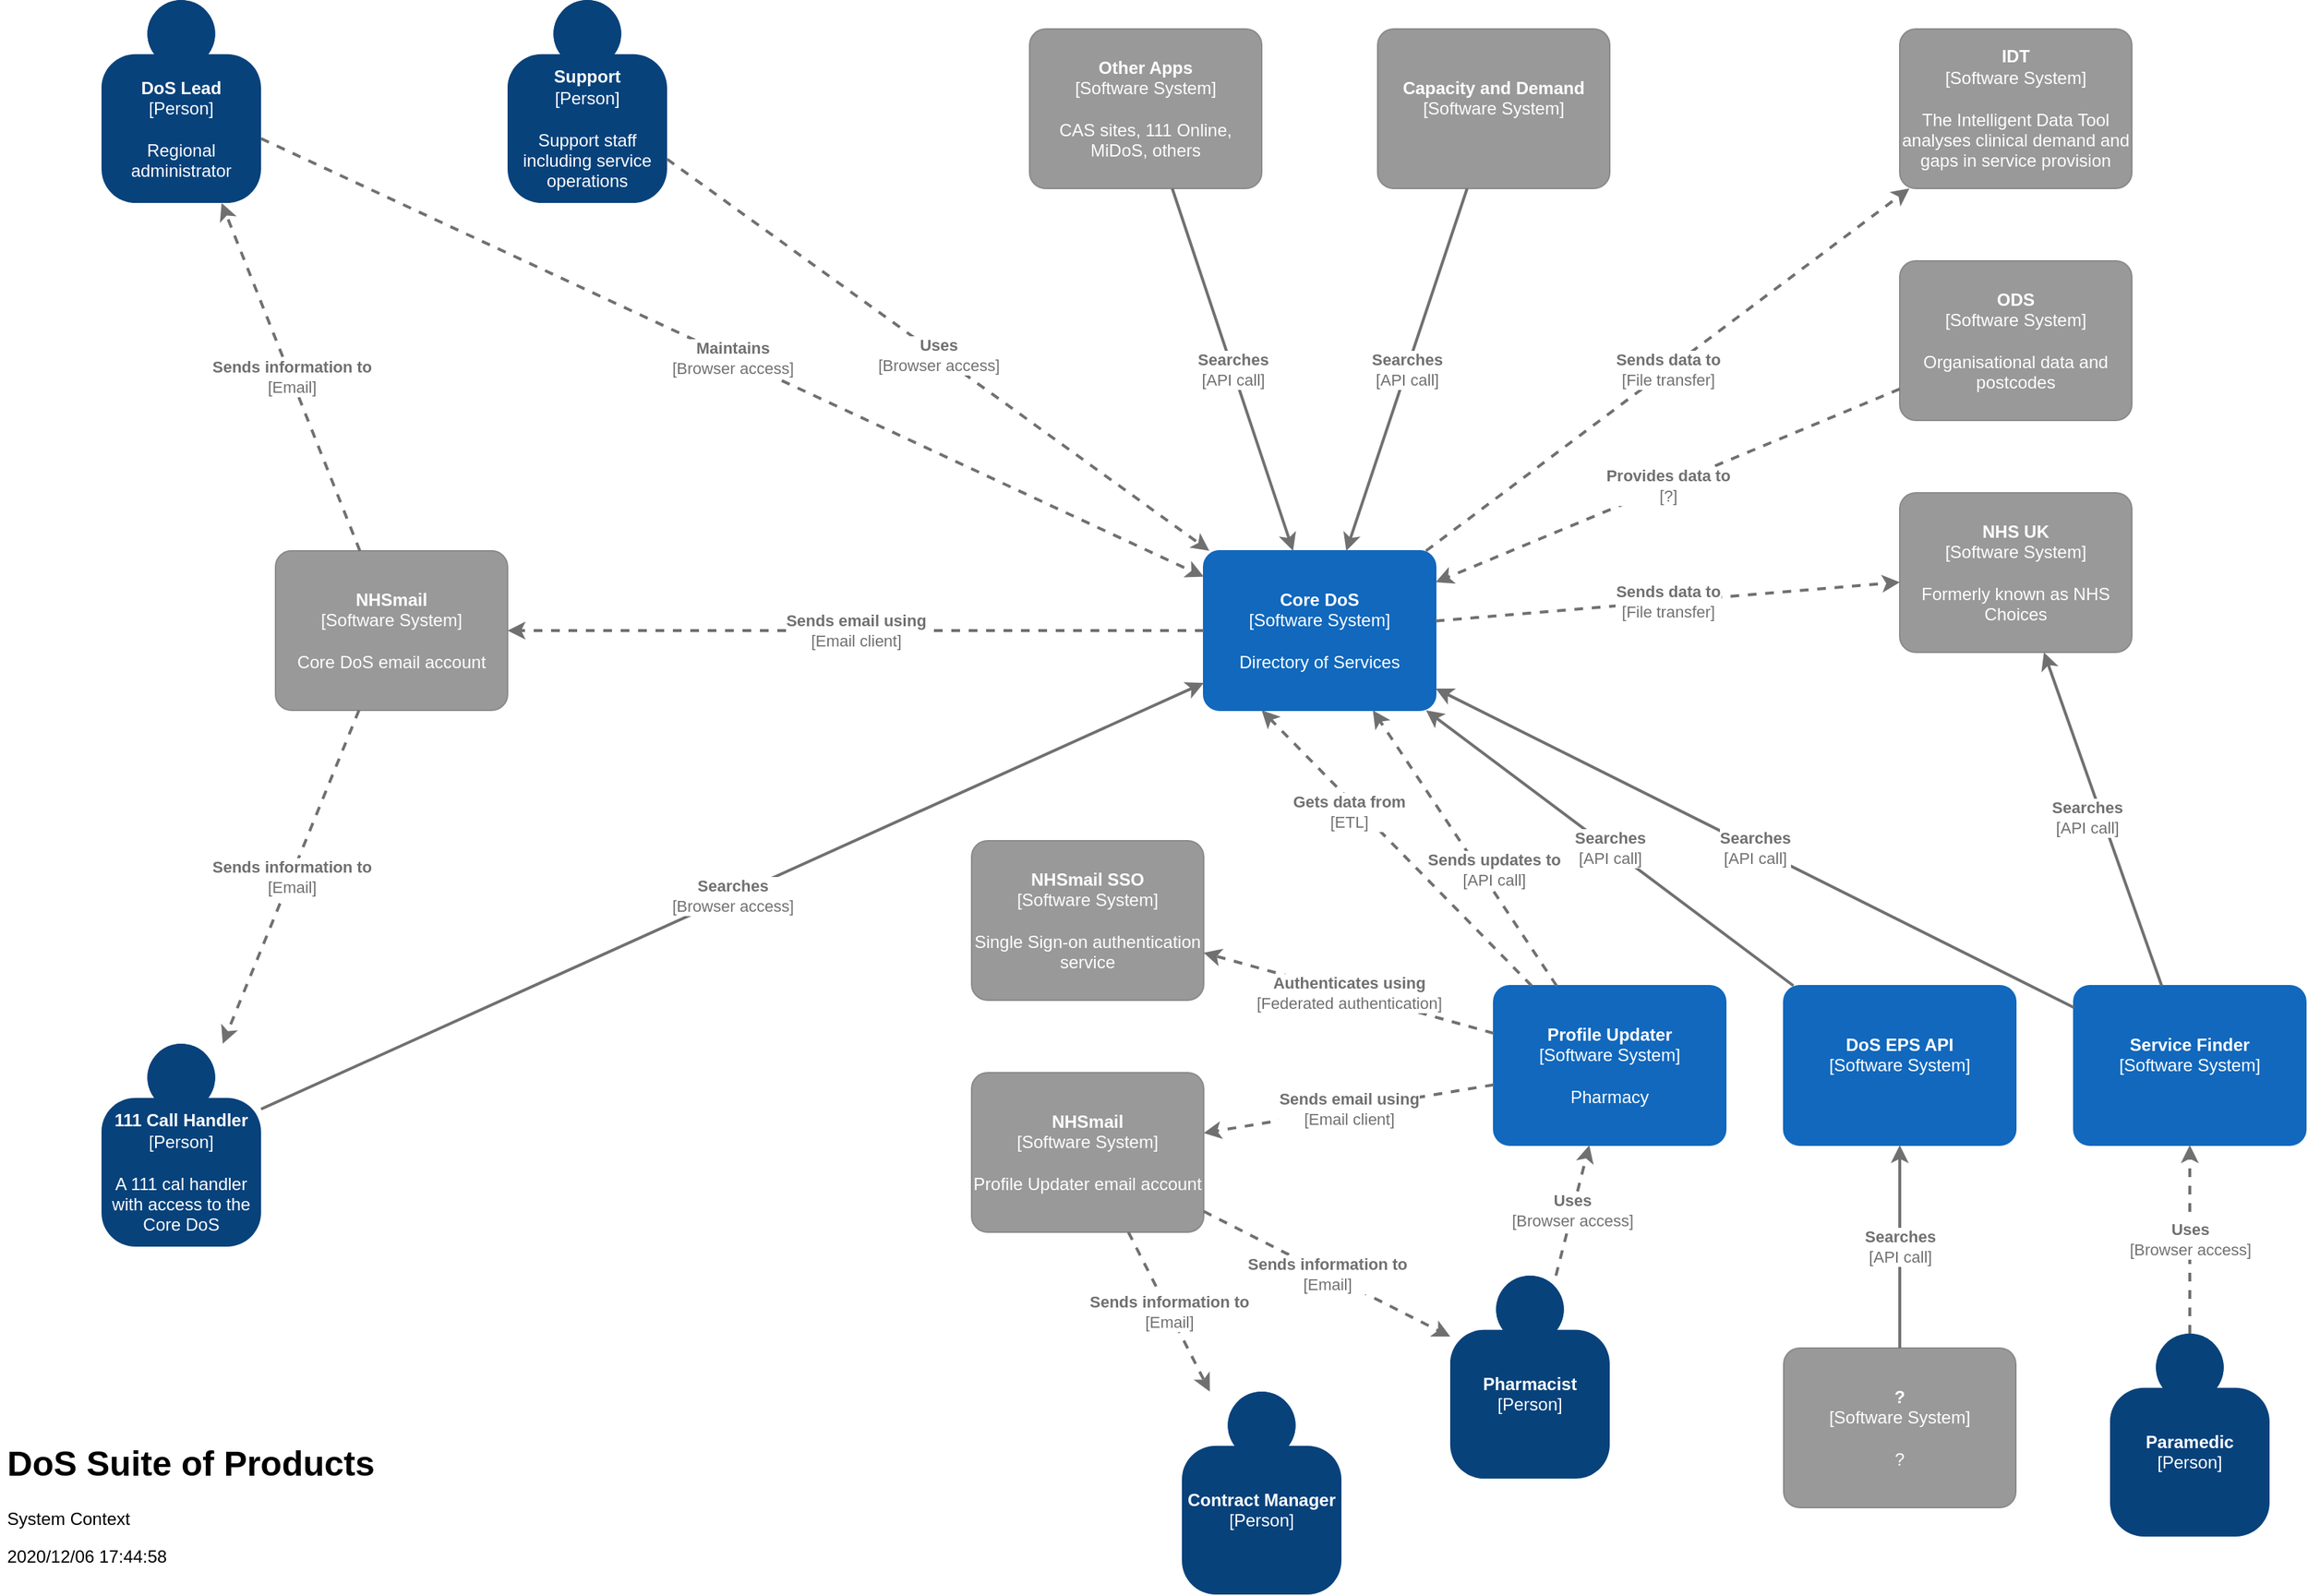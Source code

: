 <mxfile version="13.9.9" type="device"><diagram id="lfVkXZYOkRlcwXpr1eMT" name="DoS Suite of Products"><mxGraphModel dx="2052" dy="1206" grid="1" gridSize="10" guides="1" tooltips="1" connect="1" arrows="1" fold="1" page="1" pageScale="1" pageWidth="1654" pageHeight="1169" math="0" shadow="0"><root><mxCell id="0"/><mxCell id="1" parent="0"/><object placeholders="1" c4Name="Core DoS" c4Type="Software System" c4Description="Directory of Services" label="&lt;b&gt;%c4Name%&lt;/b&gt;&lt;div&gt;[%c4Type%]&lt;/div&gt;&lt;br&gt;&lt;div&gt;%c4Description%&lt;/div&gt;" id="ANZfSiQe8C--38hvsAAJ-1"><mxCell style="rounded=1;whiteSpace=wrap;html=1;labelBackgroundColor=none;fillColor=#1168BD;fontColor=#ffffff;align=center;arcSize=10;strokeColor=#1168BD;metaEdit=1;metaData={&quot;c4Type&quot;:{&quot;editable&quot;:false}};points=[[0.25,0,0],[0.5,0,0],[0.75,0,0],[1,0.25,0],[1,0.5,0],[1,0.75,0],[0.75,1,0],[0.5,1,0],[0.25,1,0],[0,0.75,0],[0,0.5,0],[0,0.25,0]];" vertex="1" parent="1"><mxGeometry x="840" y="440" width="160" height="110.0" as="geometry"/></mxCell></object><mxCell id="ANZfSiQe8C--38hvsAAJ-2" value="&lt;h1&gt;DoS Suite of Products&lt;br&gt;&lt;/h1&gt;&lt;p&gt;System Context&lt;/p&gt;&lt;p&gt;2020/12/06 17:44:58&lt;br&gt;&lt;/p&gt;" style="text;html=1;strokeColor=none;fillColor=none;spacing=5;spacingTop=-20;whiteSpace=wrap;overflow=hidden;rounded=0;fontColor=#000000;align=left;" vertex="1" parent="1"><mxGeometry x="10" y="1050" width="470" height="110" as="geometry"/></mxCell><object placeholders="1" c4Name="Service Finder" c4Type="Software System" c4Description="" label="&lt;b&gt;%c4Name%&lt;/b&gt;&lt;div&gt;[%c4Type%]&lt;/div&gt;&lt;br&gt;&lt;div&gt;%c4Description%&lt;/div&gt;" id="ANZfSiQe8C--38hvsAAJ-3"><mxCell style="rounded=1;whiteSpace=wrap;html=1;labelBackgroundColor=none;fillColor=#1168BD;fontColor=#ffffff;align=center;arcSize=10;strokeColor=#1168BD;metaEdit=1;metaData={&quot;c4Type&quot;:{&quot;editable&quot;:false}};points=[[0.25,0,0],[0.5,0,0],[0.75,0,0],[1,0.25,0],[1,0.5,0],[1,0.75,0],[0.75,1,0],[0.5,1,0],[0.25,1,0],[0,0.75,0],[0,0.5,0],[0,0.25,0]];" vertex="1" parent="1"><mxGeometry x="1440" y="740" width="160" height="110.0" as="geometry"/></mxCell></object><object placeholders="1" c4Name="Profile Updater" c4Type="Software System" c4Description="Pharmacy" label="&lt;b&gt;%c4Name%&lt;/b&gt;&lt;div&gt;[%c4Type%]&lt;/div&gt;&lt;br&gt;&lt;div&gt;%c4Description%&lt;/div&gt;" id="ANZfSiQe8C--38hvsAAJ-4"><mxCell style="rounded=1;whiteSpace=wrap;html=1;labelBackgroundColor=none;fillColor=#1168BD;fontColor=#ffffff;align=center;arcSize=10;strokeColor=#1168BD;metaEdit=1;metaData={&quot;c4Type&quot;:{&quot;editable&quot;:false}};points=[[0.25,0,0],[0.5,0,0],[0.75,0,0],[1,0.25,0],[1,0.5,0],[1,0.75,0],[0.75,1,0],[0.5,1,0],[0.25,1,0],[0,0.75,0],[0,0.5,0],[0,0.25,0]];" vertex="1" parent="1"><mxGeometry x="1040" y="740" width="160" height="110.0" as="geometry"/></mxCell></object><object placeholders="1" c4Name="DoS EPS API" c4Type="Software System" c4Description="" label="&lt;b&gt;%c4Name%&lt;/b&gt;&lt;div&gt;[%c4Type%]&lt;/div&gt;&lt;br&gt;&lt;div&gt;%c4Description%&lt;/div&gt;" id="ANZfSiQe8C--38hvsAAJ-5"><mxCell style="rounded=1;whiteSpace=wrap;html=1;labelBackgroundColor=none;fillColor=#1168BD;fontColor=#ffffff;align=center;arcSize=10;strokeColor=#1168BD;metaEdit=1;metaData={&quot;c4Type&quot;:{&quot;editable&quot;:false}};points=[[0.25,0,0],[0.5,0,0],[0.75,0,0],[1,0.25,0],[1,0.5,0],[1,0.75,0],[0.75,1,0],[0.5,1,0],[0.25,1,0],[0,0.75,0],[0,0.5,0],[0,0.25,0]];" vertex="1" parent="1"><mxGeometry x="1240" y="740" width="160" height="110.0" as="geometry"/></mxCell></object><object placeholders="1" c4Name="ODS" c4Type="Software System" c4Description="Organisational data and postcodes" label="&lt;b&gt;%c4Name%&lt;/b&gt;&lt;div&gt;[%c4Type%]&lt;/div&gt;&lt;br&gt;&lt;div&gt;%c4Description%&lt;/div&gt;" id="ANZfSiQe8C--38hvsAAJ-6"><mxCell style="rounded=1;whiteSpace=wrap;html=1;labelBackgroundColor=none;fillColor=#999999;fontColor=#ffffff;align=center;arcSize=10;strokeColor=#8A8A8A;metaEdit=1;metaData={&quot;c4Type&quot;:{&quot;editable&quot;:false}};points=[[0.25,0,0],[0.5,0,0],[0.75,0,0],[1,0.25,0],[1,0.5,0],[1,0.75,0],[0.75,1,0],[0.5,1,0],[0.25,1,0],[0,0.75,0],[0,0.5,0],[0,0.25,0]];" vertex="1" parent="1"><mxGeometry x="1320" y="240" width="160" height="110.0" as="geometry"/></mxCell></object><object placeholders="1" c4Name="NHS UK" c4Type="Software System" c4Description="Formerly known as NHS Choices" label="&lt;b&gt;%c4Name%&lt;/b&gt;&lt;div&gt;[%c4Type%]&lt;/div&gt;&lt;br&gt;&lt;div&gt;%c4Description%&lt;/div&gt;" id="ANZfSiQe8C--38hvsAAJ-7"><mxCell style="rounded=1;whiteSpace=wrap;html=1;labelBackgroundColor=none;fillColor=#999999;fontColor=#ffffff;align=center;arcSize=10;strokeColor=#8A8A8A;metaEdit=1;metaData={&quot;c4Type&quot;:{&quot;editable&quot;:false}};points=[[0.25,0,0],[0.5,0,0],[0.75,0,0],[1,0.25,0],[1,0.5,0],[1,0.75,0],[0.75,1,0],[0.5,1,0],[0.25,1,0],[0,0.75,0],[0,0.5,0],[0,0.25,0]];" vertex="1" parent="1"><mxGeometry x="1320" y="400" width="160" height="110.0" as="geometry"/></mxCell></object><object placeholders="1" c4Name="IDT" c4Type="Software System" c4Description="The Intelligent Data Tool analyses clinical demand and gaps in service provision" label="&lt;b&gt;%c4Name%&lt;/b&gt;&lt;div&gt;[%c4Type%]&lt;/div&gt;&lt;br&gt;&lt;div&gt;%c4Description%&lt;/div&gt;" id="ANZfSiQe8C--38hvsAAJ-8"><mxCell style="rounded=1;whiteSpace=wrap;html=1;labelBackgroundColor=none;fillColor=#999999;fontColor=#ffffff;align=center;arcSize=10;strokeColor=#8A8A8A;metaEdit=1;metaData={&quot;c4Type&quot;:{&quot;editable&quot;:false}};points=[[0.25,0,0],[0.5,0,0],[0.75,0,0],[1,0.25,0],[1,0.5,0],[1,0.75,0],[0.75,1,0],[0.5,1,0],[0.25,1,0],[0,0.75,0],[0,0.5,0],[0,0.25,0]];" vertex="1" parent="1"><mxGeometry x="1320" y="80" width="160" height="110.0" as="geometry"/></mxCell></object><object placeholders="1" c4Name="Capacity and Demand" c4Type="Software System" c4Description="" label="&lt;b&gt;%c4Name%&lt;/b&gt;&lt;div&gt;[%c4Type%]&lt;/div&gt;&lt;br&gt;&lt;div&gt;%c4Description%&lt;/div&gt;" id="ANZfSiQe8C--38hvsAAJ-9"><mxCell style="rounded=1;whiteSpace=wrap;html=1;labelBackgroundColor=none;fillColor=#999999;fontColor=#ffffff;align=center;arcSize=10;strokeColor=#8A8A8A;metaEdit=1;metaData={&quot;c4Type&quot;:{&quot;editable&quot;:false}};points=[[0.25,0,0],[0.5,0,0],[0.75,0,0],[1,0.25,0],[1,0.5,0],[1,0.75,0],[0.75,1,0],[0.5,1,0],[0.25,1,0],[0,0.75,0],[0,0.5,0],[0,0.25,0]];" vertex="1" parent="1"><mxGeometry x="960" y="80" width="160" height="110.0" as="geometry"/></mxCell></object><object placeholders="1" c4Name="Other Apps" c4Type="Software System" c4Description="CAS sites, 111 Online, MiDoS, others" label="&lt;b&gt;%c4Name%&lt;/b&gt;&lt;div&gt;[%c4Type%]&lt;/div&gt;&lt;br&gt;&lt;div&gt;%c4Description%&lt;/div&gt;" id="ANZfSiQe8C--38hvsAAJ-10"><mxCell style="rounded=1;whiteSpace=wrap;html=1;labelBackgroundColor=none;fillColor=#999999;fontColor=#ffffff;align=center;arcSize=10;strokeColor=#8A8A8A;metaEdit=1;metaData={&quot;c4Type&quot;:{&quot;editable&quot;:false}};points=[[0.25,0,0],[0.5,0,0],[0.75,0,0],[1,0.25,0],[1,0.5,0],[1,0.75,0],[0.75,1,0],[0.5,1,0],[0.25,1,0],[0,0.75,0],[0,0.5,0],[0,0.25,0]];" vertex="1" parent="1"><mxGeometry x="720" y="80" width="160" height="110.0" as="geometry"/></mxCell></object><object placeholders="1" c4Name="NHSmail" c4Type="Software System" c4Description="Core DoS email account" label="&lt;b&gt;%c4Name%&lt;/b&gt;&lt;div&gt;[%c4Type%]&lt;/div&gt;&lt;br&gt;&lt;div&gt;%c4Description%&lt;/div&gt;" id="ANZfSiQe8C--38hvsAAJ-11"><mxCell style="rounded=1;whiteSpace=wrap;html=1;labelBackgroundColor=none;fillColor=#999999;fontColor=#ffffff;align=center;arcSize=10;strokeColor=#8A8A8A;metaEdit=1;metaData={&quot;c4Type&quot;:{&quot;editable&quot;:false}};points=[[0.25,0,0],[0.5,0,0],[0.75,0,0],[1,0.25,0],[1,0.5,0],[1,0.75,0],[0.75,1,0],[0.5,1,0],[0.25,1,0],[0,0.75,0],[0,0.5,0],[0,0.25,0]];" vertex="1" parent="1"><mxGeometry x="200" y="440" width="160" height="110.0" as="geometry"/></mxCell></object><object placeholders="1" c4Name="DoS Lead" c4Type="Person" c4Description="Regional administrator" label="&lt;b&gt;%c4Name%&lt;/b&gt;&lt;div&gt;[%c4Type%]&lt;/div&gt;&lt;br&gt;&lt;div&gt;%c4Description%&lt;/div&gt;" id="ANZfSiQe8C--38hvsAAJ-12"><mxCell style="html=1;dashed=0;whitespace=wrap;fillColor=#08427b;strokeColor=none;fontColor=#ffffff;shape=mxgraph.c4.person;align=center;metaEdit=1;points=[[0.5,0,0],[1,0.5,0],[1,0.75,0],[0.75,1,0],[0.5,1,0],[0.25,1,0],[0,0.75,0],[0,0.5,0]];metaData={&quot;c4Type&quot;:{&quot;editable&quot;:false}};whiteSpace=wrap;" vertex="1" parent="1"><mxGeometry x="80" y="60" width="110.0" height="140" as="geometry"/></mxCell></object><object placeholders="1" c4Name="Support" c4Type="Person" c4Description="Support staff including service operations" label="&lt;b&gt;%c4Name%&lt;/b&gt;&lt;div&gt;[%c4Type%]&lt;/div&gt;&lt;br&gt;&lt;div&gt;%c4Description%&lt;/div&gt;" id="ANZfSiQe8C--38hvsAAJ-13"><mxCell style="html=1;dashed=0;whitespace=wrap;fillColor=#08427b;strokeColor=none;fontColor=#ffffff;shape=mxgraph.c4.person;align=center;metaEdit=1;points=[[0.5,0,0],[1,0.5,0],[1,0.75,0],[0.75,1,0],[0.5,1,0],[0.25,1,0],[0,0.75,0],[0,0.5,0]];metaData={&quot;c4Type&quot;:{&quot;editable&quot;:false}};whiteSpace=wrap;" vertex="1" parent="1"><mxGeometry x="360" y="60" width="110.0" height="140" as="geometry"/></mxCell></object><object placeholders="1" c4Name="111 Call Handler" c4Type="Person" c4Description="A 111 cal handler with access to the Core DoS" label="&lt;b&gt;%c4Name%&lt;/b&gt;&lt;div&gt;[%c4Type%]&lt;/div&gt;&lt;br&gt;&lt;div&gt;%c4Description%&lt;/div&gt;" id="ANZfSiQe8C--38hvsAAJ-14"><mxCell style="html=1;dashed=0;whitespace=wrap;fillColor=#08427b;strokeColor=none;fontColor=#ffffff;shape=mxgraph.c4.person;align=center;metaEdit=1;points=[[0.5,0,0],[1,0.5,0],[1,0.75,0],[0.75,1,0],[0.5,1,0],[0.25,1,0],[0,0.75,0],[0,0.5,0]];metaData={&quot;c4Type&quot;:{&quot;editable&quot;:false}};whiteSpace=wrap;" vertex="1" parent="1"><mxGeometry x="80" y="780" width="110.0" height="140" as="geometry"/></mxCell></object><object placeholders="1" c4Type="Relationship" c4Technology="Browser access" c4Description="Maintains" label="&lt;div style=&quot;text-align: left&quot;&gt;&lt;div style=&quot;text-align: center&quot;&gt;&lt;b&gt;%c4Description%&lt;/b&gt;&lt;/div&gt;&lt;div style=&quot;text-align: center&quot;&gt;[%c4Technology%]&lt;/div&gt;&lt;/div&gt;" id="ANZfSiQe8C--38hvsAAJ-16"><mxCell style="edgeStyle=none;rounded=0;html=1;jettySize=auto;orthogonalLoop=1;strokeColor=#707070;strokeWidth=2;fontColor=#707070;jumpStyle=none;dashed=1;metaEdit=1;metaData={&quot;c4Type&quot;:{&quot;editable&quot;:false}};" edge="1" parent="1" source="ANZfSiQe8C--38hvsAAJ-12" target="ANZfSiQe8C--38hvsAAJ-1"><mxGeometry width="160" relative="1" as="geometry"><mxPoint x="840" y="600" as="sourcePoint"/><mxPoint x="1000" y="600" as="targetPoint"/></mxGeometry></mxCell></object><object placeholders="1" c4Type="Relationship" c4Technology="Browser access" c4Description="Uses" label="&lt;div style=&quot;text-align: left&quot;&gt;&lt;div style=&quot;text-align: center&quot;&gt;&lt;b&gt;%c4Description%&lt;/b&gt;&lt;/div&gt;&lt;div style=&quot;text-align: center&quot;&gt;[%c4Technology%]&lt;/div&gt;&lt;/div&gt;" id="ANZfSiQe8C--38hvsAAJ-17"><mxCell style="edgeStyle=none;rounded=0;html=1;jettySize=auto;orthogonalLoop=1;strokeColor=#707070;strokeWidth=2;fontColor=#707070;jumpStyle=none;dashed=1;metaEdit=1;metaData={&quot;c4Type&quot;:{&quot;editable&quot;:false}};" edge="1" parent="1" source="ANZfSiQe8C--38hvsAAJ-13" target="ANZfSiQe8C--38hvsAAJ-1"><mxGeometry width="160" relative="1" as="geometry"><mxPoint x="410" y="295.934" as="sourcePoint"/><mxPoint x="837" y="497.278" as="targetPoint"/></mxGeometry></mxCell></object><object placeholders="1" c4Type="Relationship" c4Technology="Browser access" c4Description="Searches" label="&lt;div style=&quot;text-align: left&quot;&gt;&lt;div style=&quot;text-align: center&quot;&gt;&lt;b&gt;%c4Description%&lt;/b&gt;&lt;/div&gt;&lt;div style=&quot;text-align: center&quot;&gt;[%c4Technology%]&lt;/div&gt;&lt;/div&gt;" id="ANZfSiQe8C--38hvsAAJ-18"><mxCell style="edgeStyle=none;rounded=0;html=1;jettySize=auto;orthogonalLoop=1;strokeColor=#707070;strokeWidth=2;fontColor=#707070;jumpStyle=none;metaEdit=1;metaData={&quot;c4Type&quot;:{&quot;editable&quot;:false}};" edge="1" parent="1" source="ANZfSiQe8C--38hvsAAJ-14" target="ANZfSiQe8C--38hvsAAJ-1"><mxGeometry width="160" relative="1" as="geometry"><mxPoint x="410" y="295.934" as="sourcePoint"/><mxPoint x="837" y="497.278" as="targetPoint"/></mxGeometry></mxCell></object><object placeholders="1" c4Type="Relationship" c4Technology="Email" c4Description="Sends information to" label="&lt;div style=&quot;text-align: left&quot;&gt;&lt;div style=&quot;text-align: center&quot;&gt;&lt;b&gt;%c4Description%&lt;/b&gt;&lt;/div&gt;&lt;div style=&quot;text-align: center&quot;&gt;[%c4Technology%]&lt;/div&gt;&lt;/div&gt;" id="ANZfSiQe8C--38hvsAAJ-19"><mxCell style="edgeStyle=none;rounded=0;html=1;jettySize=auto;orthogonalLoop=1;strokeColor=#707070;strokeWidth=2;fontColor=#707070;jumpStyle=none;dashed=1;metaEdit=1;metaData={&quot;c4Type&quot;:{&quot;editable&quot;:false}};" edge="1" parent="1" source="ANZfSiQe8C--38hvsAAJ-11" target="ANZfSiQe8C--38hvsAAJ-14"><mxGeometry width="160" relative="1" as="geometry"><mxPoint x="190" y="428.088" as="sourcePoint"/><mxPoint x="837" y="523.235" as="targetPoint"/></mxGeometry></mxCell></object><object placeholders="1" c4Type="Relationship" c4Technology="Email" c4Description="Sends information to" label="&lt;div style=&quot;text-align: left&quot;&gt;&lt;div style=&quot;text-align: center&quot;&gt;&lt;b&gt;%c4Description%&lt;/b&gt;&lt;/div&gt;&lt;div style=&quot;text-align: center&quot;&gt;[%c4Technology%]&lt;/div&gt;&lt;/div&gt;" id="ANZfSiQe8C--38hvsAAJ-20"><mxCell style="edgeStyle=none;rounded=0;html=1;jettySize=auto;orthogonalLoop=1;strokeColor=#707070;strokeWidth=2;fontColor=#707070;jumpStyle=none;dashed=1;metaEdit=1;metaData={&quot;c4Type&quot;:{&quot;editable&quot;:false}};" edge="1" parent="1" source="ANZfSiQe8C--38hvsAAJ-11" target="ANZfSiQe8C--38hvsAAJ-12"><mxGeometry width="160" relative="1" as="geometry"><mxPoint x="270.714" y="610" as="sourcePoint"/><mxPoint x="185" y="490" as="targetPoint"/></mxGeometry></mxCell></object><object placeholders="1" c4Type="Relationship" c4Technology="API call" c4Description="Searches" label="&lt;div style=&quot;text-align: left&quot;&gt;&lt;div style=&quot;text-align: center&quot;&gt;&lt;b&gt;%c4Description%&lt;/b&gt;&lt;/div&gt;&lt;div style=&quot;text-align: center&quot;&gt;[%c4Technology%]&lt;/div&gt;&lt;/div&gt;" id="ANZfSiQe8C--38hvsAAJ-21"><mxCell style="edgeStyle=none;rounded=0;html=1;jettySize=auto;orthogonalLoop=1;strokeColor=#707070;strokeWidth=2;fontColor=#707070;jumpStyle=none;metaEdit=1;metaData={&quot;c4Type&quot;:{&quot;editable&quot;:false}};" edge="1" parent="1" source="ANZfSiQe8C--38hvsAAJ-5" target="ANZfSiQe8C--38hvsAAJ-1"><mxGeometry width="160" relative="1" as="geometry"><mxPoint x="840" y="600" as="sourcePoint"/><mxPoint x="1000" y="600" as="targetPoint"/></mxGeometry></mxCell></object><object placeholders="1" c4Type="Relationship" c4Technology="API call" c4Description="Searches" label="&lt;div style=&quot;text-align: left&quot;&gt;&lt;div style=&quot;text-align: center&quot;&gt;&lt;b&gt;%c4Description%&lt;/b&gt;&lt;/div&gt;&lt;div style=&quot;text-align: center&quot;&gt;[%c4Technology%]&lt;/div&gt;&lt;/div&gt;" id="ANZfSiQe8C--38hvsAAJ-22"><mxCell style="edgeStyle=none;rounded=0;html=1;jettySize=auto;orthogonalLoop=1;strokeColor=#707070;strokeWidth=2;fontColor=#707070;jumpStyle=none;metaEdit=1;metaData={&quot;c4Type&quot;:{&quot;editable&quot;:false}};" edge="1" parent="1" source="ANZfSiQe8C--38hvsAAJ-3" target="ANZfSiQe8C--38hvsAAJ-1"><mxGeometry width="160" relative="1" as="geometry"><mxPoint x="739.961" y="860" as="sourcePoint"/><mxPoint x="887.039" y="590" as="targetPoint"/></mxGeometry></mxCell></object><object placeholders="1" c4Type="Relationship" c4Technology="API call" c4Description="Sends updates to" label="&lt;div style=&quot;text-align: left&quot;&gt;&lt;div style=&quot;text-align: center&quot;&gt;&lt;b&gt;%c4Description%&lt;/b&gt;&lt;/div&gt;&lt;div style=&quot;text-align: center&quot;&gt;[%c4Technology%]&lt;/div&gt;&lt;/div&gt;" id="ANZfSiQe8C--38hvsAAJ-23"><mxCell style="edgeStyle=none;rounded=0;html=1;jettySize=auto;orthogonalLoop=1;strokeColor=#707070;strokeWidth=2;fontColor=#707070;jumpStyle=none;metaEdit=1;metaData={&quot;c4Type&quot;:{&quot;editable&quot;:false}};dashed=1;" edge="1" parent="1" source="ANZfSiQe8C--38hvsAAJ-4" target="ANZfSiQe8C--38hvsAAJ-1"><mxGeometry x="-0.206" y="-8" width="160" relative="1" as="geometry"><mxPoint x="945.224" y="860" as="sourcePoint"/><mxPoint x="921.776" y="590" as="targetPoint"/><mxPoint as="offset"/></mxGeometry></mxCell></object><object placeholders="1" c4Type="Relationship" c4Technology="File transfer" c4Description="Sends data to" label="&lt;div style=&quot;text-align: left&quot;&gt;&lt;div style=&quot;text-align: center&quot;&gt;&lt;b&gt;%c4Description%&lt;/b&gt;&lt;/div&gt;&lt;div style=&quot;text-align: center&quot;&gt;[%c4Technology%]&lt;/div&gt;&lt;/div&gt;" id="ANZfSiQe8C--38hvsAAJ-24"><mxCell style="edgeStyle=none;rounded=0;html=1;jettySize=auto;orthogonalLoop=1;strokeColor=#707070;strokeWidth=2;fontColor=#707070;jumpStyle=none;metaEdit=1;metaData={&quot;c4Type&quot;:{&quot;editable&quot;:false}};dashed=1;" edge="1" parent="1" source="ANZfSiQe8C--38hvsAAJ-1" target="ANZfSiQe8C--38hvsAAJ-8"><mxGeometry width="160" relative="1" as="geometry"><mxPoint x="1141.934" y="860" as="sourcePoint"/><mxPoint x="955.066" y="590" as="targetPoint"/></mxGeometry></mxCell></object><object placeholders="1" c4Type="Relationship" c4Technology="File transfer" c4Description="Sends data to" label="&lt;div style=&quot;text-align: left&quot;&gt;&lt;div style=&quot;text-align: center&quot;&gt;&lt;b&gt;%c4Description%&lt;/b&gt;&lt;/div&gt;&lt;div style=&quot;text-align: center&quot;&gt;[%c4Technology%]&lt;/div&gt;&lt;/div&gt;" id="ANZfSiQe8C--38hvsAAJ-25"><mxCell style="edgeStyle=none;rounded=0;html=1;jettySize=auto;orthogonalLoop=1;strokeColor=#707070;strokeWidth=2;fontColor=#707070;jumpStyle=none;metaEdit=1;metaData={&quot;c4Type&quot;:{&quot;editable&quot;:false}};dashed=1;" edge="1" parent="1" source="ANZfSiQe8C--38hvsAAJ-1" target="ANZfSiQe8C--38hvsAAJ-7"><mxGeometry width="160" relative="1" as="geometry"><mxPoint x="997" y="535.795" as="sourcePoint"/><mxPoint x="1340" y="539.205" as="targetPoint"/></mxGeometry></mxCell></object><object placeholders="1" c4Type="Relationship" c4Technology="?" c4Description="Provides data to" label="&lt;div style=&quot;text-align: left&quot;&gt;&lt;div style=&quot;text-align: center&quot;&gt;&lt;b&gt;%c4Description%&lt;/b&gt;&lt;/div&gt;&lt;div style=&quot;text-align: center&quot;&gt;[%c4Technology%]&lt;/div&gt;&lt;/div&gt;" id="ANZfSiQe8C--38hvsAAJ-26"><mxCell style="edgeStyle=none;rounded=0;html=1;jettySize=auto;orthogonalLoop=1;strokeColor=#707070;strokeWidth=2;fontColor=#707070;jumpStyle=none;metaEdit=1;metaData={&quot;c4Type&quot;:{&quot;editable&quot;:false}};dashed=1;" edge="1" parent="1" source="ANZfSiQe8C--38hvsAAJ-6" target="ANZfSiQe8C--38hvsAAJ-1"><mxGeometry width="160" relative="1" as="geometry"><mxPoint x="997" y="511.143" as="sourcePoint"/><mxPoint x="1340" y="408.857" as="targetPoint"/></mxGeometry></mxCell></object><object placeholders="1" c4Type="Relationship" c4Technology="API call" c4Description="Searches" label="&lt;div style=&quot;text-align: left&quot;&gt;&lt;div style=&quot;text-align: center&quot;&gt;&lt;b&gt;%c4Description%&lt;/b&gt;&lt;/div&gt;&lt;div style=&quot;text-align: center&quot;&gt;[%c4Technology%]&lt;/div&gt;&lt;/div&gt;" id="ANZfSiQe8C--38hvsAAJ-27"><mxCell style="edgeStyle=none;rounded=0;html=1;jettySize=auto;orthogonalLoop=1;strokeColor=#707070;strokeWidth=2;fontColor=#707070;jumpStyle=none;metaEdit=1;metaData={&quot;c4Type&quot;:{&quot;editable&quot;:false}};" edge="1" parent="1" source="ANZfSiQe8C--38hvsAAJ-9" target="ANZfSiQe8C--38hvsAAJ-1"><mxGeometry width="160" relative="1" as="geometry"><mxPoint x="739.961" y="860" as="sourcePoint"/><mxPoint x="887.039" y="590" as="targetPoint"/></mxGeometry></mxCell></object><object placeholders="1" c4Type="Relationship" c4Technology="API call" c4Description="Searches" label="&lt;div style=&quot;text-align: left&quot;&gt;&lt;div style=&quot;text-align: center&quot;&gt;&lt;b&gt;%c4Description%&lt;/b&gt;&lt;/div&gt;&lt;div style=&quot;text-align: center&quot;&gt;[%c4Technology%]&lt;/div&gt;&lt;/div&gt;" id="ANZfSiQe8C--38hvsAAJ-28"><mxCell style="edgeStyle=none;rounded=0;html=1;jettySize=auto;orthogonalLoop=1;strokeColor=#707070;strokeWidth=2;fontColor=#707070;jumpStyle=none;metaEdit=1;metaData={&quot;c4Type&quot;:{&quot;editable&quot;:false}};" edge="1" parent="1" source="ANZfSiQe8C--38hvsAAJ-10" target="ANZfSiQe8C--38hvsAAJ-1"><mxGeometry width="160" relative="1" as="geometry"><mxPoint x="1030.23" y="220" as="sourcePoint"/><mxPoint x="936.77" y="480" as="targetPoint"/></mxGeometry></mxCell></object><object placeholders="1" c4Type="Relationship" c4Technology="API call" c4Description="Searches" label="&lt;div style=&quot;text-align: left&quot;&gt;&lt;div style=&quot;text-align: center&quot;&gt;&lt;b&gt;%c4Description%&lt;/b&gt;&lt;/div&gt;&lt;div style=&quot;text-align: center&quot;&gt;[%c4Technology%]&lt;/div&gt;&lt;/div&gt;" id="ANZfSiQe8C--38hvsAAJ-30"><mxCell style="rounded=0;html=1;jettySize=auto;orthogonalLoop=1;strokeColor=#707070;strokeWidth=2;fontColor=#707070;jumpStyle=none;metaEdit=1;metaData={&quot;c4Type&quot;:{&quot;editable&quot;:false}};elbow=vertical;" edge="1" parent="1" source="ANZfSiQe8C--38hvsAAJ-3" target="ANZfSiQe8C--38hvsAAJ-7"><mxGeometry x="0.042" y="10" width="160" relative="1" as="geometry"><mxPoint x="840" y="540" as="sourcePoint"/><mxPoint x="1000" y="540" as="targetPoint"/><mxPoint as="offset"/></mxGeometry></mxCell></object><object placeholders="1" c4Name="Pharmacist" c4Type="Person" c4Description="" label="&lt;b&gt;%c4Name%&lt;/b&gt;&lt;div&gt;[%c4Type%]&lt;/div&gt;&lt;br&gt;&lt;div&gt;%c4Description%&lt;/div&gt;" id="ANZfSiQe8C--38hvsAAJ-31"><mxCell style="html=1;dashed=0;whitespace=wrap;fillColor=#08427b;strokeColor=none;fontColor=#ffffff;shape=mxgraph.c4.person;align=center;metaEdit=1;points=[[0.5,0,0],[1,0.5,0],[1,0.75,0],[0.75,1,0],[0.5,1,0],[0.25,1,0],[0,0.75,0],[0,0.5,0]];metaData={&quot;c4Type&quot;:{&quot;editable&quot;:false}};whiteSpace=wrap;" vertex="1" parent="1"><mxGeometry x="1010" y="940" width="110.0" height="140" as="geometry"/></mxCell></object><object placeholders="1" c4Type="Relationship" c4Technology="Browser access" c4Description="Uses" label="&lt;div style=&quot;text-align: left&quot;&gt;&lt;div style=&quot;text-align: center&quot;&gt;&lt;b&gt;%c4Description%&lt;/b&gt;&lt;/div&gt;&lt;div style=&quot;text-align: center&quot;&gt;[%c4Technology%]&lt;/div&gt;&lt;/div&gt;" id="ANZfSiQe8C--38hvsAAJ-32"><mxCell style="edgeStyle=none;rounded=0;html=1;jettySize=auto;orthogonalLoop=1;strokeColor=#707070;strokeWidth=2;fontColor=#707070;jumpStyle=none;dashed=1;metaEdit=1;metaData={&quot;c4Type&quot;:{&quot;editable&quot;:false}};" edge="1" parent="1" source="ANZfSiQe8C--38hvsAAJ-31" target="ANZfSiQe8C--38hvsAAJ-4"><mxGeometry width="160" relative="1" as="geometry"><mxPoint x="920" y="199.752" as="sourcePoint"/><mxPoint x="1293.904" y="470" as="targetPoint"/></mxGeometry></mxCell></object><object placeholders="1" c4Name="Paramedic" c4Type="Person" c4Description="" label="&lt;b&gt;%c4Name%&lt;/b&gt;&lt;div&gt;[%c4Type%]&lt;/div&gt;&lt;br&gt;&lt;div&gt;%c4Description%&lt;/div&gt;" id="ANZfSiQe8C--38hvsAAJ-33"><mxCell style="html=1;dashed=0;whitespace=wrap;fillColor=#08427b;strokeColor=none;fontColor=#ffffff;shape=mxgraph.c4.person;align=center;metaEdit=1;points=[[0.5,0,0],[1,0.5,0],[1,0.75,0],[0.75,1,0],[0.5,1,0],[0.25,1,0],[0,0.75,0],[0,0.5,0]];metaData={&quot;c4Type&quot;:{&quot;editable&quot;:false}};whiteSpace=wrap;" vertex="1" parent="1"><mxGeometry x="1465" y="980" width="110.0" height="140" as="geometry"/></mxCell></object><object placeholders="1" c4Type="Relationship" c4Technology="Browser access" c4Description="Uses" label="&lt;div style=&quot;text-align: left&quot;&gt;&lt;div style=&quot;text-align: center&quot;&gt;&lt;b&gt;%c4Description%&lt;/b&gt;&lt;/div&gt;&lt;div style=&quot;text-align: center&quot;&gt;[%c4Technology%]&lt;/div&gt;&lt;/div&gt;" id="ANZfSiQe8C--38hvsAAJ-34"><mxCell style="edgeStyle=none;rounded=0;html=1;jettySize=auto;orthogonalLoop=1;strokeColor=#707070;strokeWidth=2;fontColor=#707070;jumpStyle=none;dashed=1;metaEdit=1;metaData={&quot;c4Type&quot;:{&quot;editable&quot;:false}};" edge="1" parent="1" source="ANZfSiQe8C--38hvsAAJ-33" target="ANZfSiQe8C--38hvsAAJ-3"><mxGeometry width="160" relative="1" as="geometry"><mxPoint x="1130" y="990" as="sourcePoint"/><mxPoint x="1130" y="860" as="targetPoint"/></mxGeometry></mxCell></object><object placeholders="1" c4Name="?" c4Type="Software System" c4Description="?" label="&lt;b&gt;%c4Name%&lt;/b&gt;&lt;div&gt;[%c4Type%]&lt;/div&gt;&lt;br&gt;&lt;div&gt;%c4Description%&lt;/div&gt;" id="ANZfSiQe8C--38hvsAAJ-35"><mxCell style="rounded=1;whiteSpace=wrap;html=1;labelBackgroundColor=none;fillColor=#999999;fontColor=#ffffff;align=center;arcSize=10;strokeColor=#8A8A8A;metaEdit=1;metaData={&quot;c4Type&quot;:{&quot;editable&quot;:false}};points=[[0.25,0,0],[0.5,0,0],[0.75,0,0],[1,0.25,0],[1,0.5,0],[1,0.75,0],[0.75,1,0],[0.5,1,0],[0.25,1,0],[0,0.75,0],[0,0.5,0],[0,0.25,0]];" vertex="1" parent="1"><mxGeometry x="1240" y="990" width="160" height="110.0" as="geometry"/></mxCell></object><object placeholders="1" c4Type="Relationship" c4Technology="API call" c4Description="Searches" label="&lt;div style=&quot;text-align: left&quot;&gt;&lt;div style=&quot;text-align: center&quot;&gt;&lt;b&gt;%c4Description%&lt;/b&gt;&lt;/div&gt;&lt;div style=&quot;text-align: center&quot;&gt;[%c4Technology%]&lt;/div&gt;&lt;/div&gt;" id="ANZfSiQe8C--38hvsAAJ-36"><mxCell style="edgeStyle=none;rounded=0;html=1;jettySize=auto;orthogonalLoop=1;strokeColor=#707070;strokeWidth=2;fontColor=#707070;jumpStyle=none;metaEdit=1;metaData={&quot;c4Type&quot;:{&quot;editable&quot;:false}};" edge="1" parent="1" source="ANZfSiQe8C--38hvsAAJ-35" target="ANZfSiQe8C--38hvsAAJ-5"><mxGeometry width="160" relative="1" as="geometry"><mxPoint x="1337.857" y="750" as="sourcePoint"/><mxPoint x="1362.143" y="580" as="targetPoint"/></mxGeometry></mxCell></object><object placeholders="1" c4Type="Relationship" c4Technology="Email client" c4Description="Sends email using" label="&lt;div style=&quot;text-align: left&quot;&gt;&lt;div style=&quot;text-align: center&quot;&gt;&lt;b&gt;%c4Description%&lt;/b&gt;&lt;/div&gt;&lt;div style=&quot;text-align: center&quot;&gt;[%c4Technology%]&lt;/div&gt;&lt;/div&gt;" id="ANZfSiQe8C--38hvsAAJ-37"><mxCell style="edgeStyle=none;rounded=0;html=1;jettySize=auto;orthogonalLoop=1;strokeColor=#707070;strokeWidth=2;fontColor=#707070;jumpStyle=none;dashed=1;metaEdit=1;metaData={&quot;c4Type&quot;:{&quot;editable&quot;:false}};" edge="1" parent="1" source="ANZfSiQe8C--38hvsAAJ-1" target="ANZfSiQe8C--38hvsAAJ-11"><mxGeometry width="160" relative="1" as="geometry"><mxPoint x="268.151" y="450" as="sourcePoint"/><mxPoint x="172.808" y="210" as="targetPoint"/></mxGeometry></mxCell></object><object placeholders="1" c4Type="Relationship" c4Technology="Email client" c4Description="Sends email using" label="&lt;div style=&quot;text-align: left&quot;&gt;&lt;div style=&quot;text-align: center&quot;&gt;&lt;b&gt;%c4Description%&lt;/b&gt;&lt;/div&gt;&lt;div style=&quot;text-align: center&quot;&gt;[%c4Technology%]&lt;/div&gt;&lt;/div&gt;" id="ANZfSiQe8C--38hvsAAJ-38"><mxCell style="edgeStyle=none;rounded=0;html=1;jettySize=auto;orthogonalLoop=1;strokeColor=#707070;strokeWidth=2;fontColor=#707070;jumpStyle=none;dashed=1;metaEdit=1;metaData={&quot;c4Type&quot;:{&quot;editable&quot;:false}};" edge="1" parent="1" source="ANZfSiQe8C--38hvsAAJ-4" target="ANZfSiQe8C--38hvsAAJ-39"><mxGeometry width="160" relative="1" as="geometry"><mxPoint x="820" y="505" as="sourcePoint"/><mxPoint x="930" y="865.37" as="targetPoint"/></mxGeometry></mxCell></object><object placeholders="1" c4Name="NHSmail" c4Type="Software System" c4Description="Profile Updater email account" label="&lt;b&gt;%c4Name%&lt;/b&gt;&lt;div&gt;[%c4Type%]&lt;/div&gt;&lt;br&gt;&lt;div&gt;%c4Description%&lt;/div&gt;" id="ANZfSiQe8C--38hvsAAJ-39"><mxCell style="rounded=1;whiteSpace=wrap;html=1;labelBackgroundColor=none;fillColor=#999999;fontColor=#ffffff;align=center;arcSize=10;strokeColor=#8A8A8A;metaEdit=1;metaData={&quot;c4Type&quot;:{&quot;editable&quot;:false}};points=[[0.25,0,0],[0.5,0,0],[0.75,0,0],[1,0.25,0],[1,0.5,0],[1,0.75,0],[0.75,1,0],[0.5,1,0],[0.25,1,0],[0,0.75,0],[0,0.5,0],[0,0.25,0]];" vertex="1" parent="1"><mxGeometry x="680" y="800" width="160" height="110.0" as="geometry"/></mxCell></object><object placeholders="1" c4Name="Contract Manager" c4Type="Person" c4Description="" label="&lt;b&gt;%c4Name%&lt;/b&gt;&lt;div&gt;[%c4Type%]&lt;/div&gt;&lt;br&gt;&lt;div&gt;%c4Description%&lt;/div&gt;" id="ANZfSiQe8C--38hvsAAJ-40"><mxCell style="html=1;dashed=0;whitespace=wrap;fillColor=#08427b;strokeColor=none;fontColor=#ffffff;shape=mxgraph.c4.person;align=center;metaEdit=1;points=[[0.5,0,0],[1,0.5,0],[1,0.75,0],[0.75,1,0],[0.5,1,0],[0.25,1,0],[0,0.75,0],[0,0.5,0]];metaData={&quot;c4Type&quot;:{&quot;editable&quot;:false}};whiteSpace=wrap;" vertex="1" parent="1"><mxGeometry x="825" y="1020" width="110.0" height="140" as="geometry"/></mxCell></object><object placeholders="1" c4Type="Relationship" c4Technology="Email" c4Description="Sends information to" label="&lt;div style=&quot;text-align: left&quot;&gt;&lt;div style=&quot;text-align: center&quot;&gt;&lt;b&gt;%c4Description%&lt;/b&gt;&lt;/div&gt;&lt;div style=&quot;text-align: center&quot;&gt;[%c4Technology%]&lt;/div&gt;&lt;/div&gt;" id="ANZfSiQe8C--38hvsAAJ-41"><mxCell style="edgeStyle=none;rounded=0;html=1;jettySize=auto;orthogonalLoop=1;strokeColor=#707070;strokeWidth=2;fontColor=#707070;jumpStyle=none;dashed=1;metaEdit=1;metaData={&quot;c4Type&quot;:{&quot;editable&quot;:false}};" edge="1" parent="1" source="ANZfSiQe8C--38hvsAAJ-39" target="ANZfSiQe8C--38hvsAAJ-31"><mxGeometry width="160" relative="1" as="geometry"><mxPoint x="930" y="940.926" as="sourcePoint"/><mxPoint x="143.592" y="790" as="targetPoint"/></mxGeometry></mxCell></object><object placeholders="1" c4Type="Relationship" c4Technology="Email" c4Description="Sends information to" label="&lt;div style=&quot;text-align: left&quot;&gt;&lt;div style=&quot;text-align: center&quot;&gt;&lt;b&gt;%c4Description%&lt;/b&gt;&lt;/div&gt;&lt;div style=&quot;text-align: center&quot;&gt;[%c4Technology%]&lt;/div&gt;&lt;/div&gt;" id="ANZfSiQe8C--38hvsAAJ-42"><mxCell style="edgeStyle=none;rounded=0;html=1;jettySize=auto;orthogonalLoop=1;strokeColor=#707070;strokeWidth=2;fontColor=#707070;jumpStyle=none;dashed=1;metaEdit=1;metaData={&quot;c4Type&quot;:{&quot;editable&quot;:false}};" edge="1" parent="1" source="ANZfSiQe8C--38hvsAAJ-39" target="ANZfSiQe8C--38hvsAAJ-40"><mxGeometry width="160" relative="1" as="geometry"><mxPoint x="630" y="898.793" as="sourcePoint"/><mxPoint x="785" y="1003.017" as="targetPoint"/></mxGeometry></mxCell></object><object placeholders="1" c4Name="NHSmail SSO" c4Type="Software System" c4Description="Single Sign-on authentication service" label="&lt;b&gt;%c4Name%&lt;/b&gt;&lt;div&gt;[%c4Type%]&lt;/div&gt;&lt;br&gt;&lt;div&gt;%c4Description%&lt;/div&gt;" id="ANZfSiQe8C--38hvsAAJ-43"><mxCell style="rounded=1;whiteSpace=wrap;html=1;labelBackgroundColor=none;fillColor=#999999;fontColor=#ffffff;align=center;arcSize=10;strokeColor=#8A8A8A;metaEdit=1;metaData={&quot;c4Type&quot;:{&quot;editable&quot;:false}};points=[[0.25,0,0],[0.5,0,0],[0.75,0,0],[1,0.25,0],[1,0.5,0],[1,0.75,0],[0.75,1,0],[0.5,1,0],[0.25,1,0],[0,0.75,0],[0,0.5,0],[0,0.25,0]];" vertex="1" parent="1"><mxGeometry x="680" y="640" width="160" height="110.0" as="geometry"/></mxCell></object><object placeholders="1" c4Type="Relationship" c4Technology="Federated authentication" c4Description="Authenticates using" label="&lt;div style=&quot;text-align: left&quot;&gt;&lt;div style=&quot;text-align: center&quot;&gt;&lt;b&gt;%c4Description%&lt;/b&gt;&lt;/div&gt;&lt;div style=&quot;text-align: center&quot;&gt;[%c4Technology%]&lt;/div&gt;&lt;/div&gt;" id="ANZfSiQe8C--38hvsAAJ-44"><mxCell style="edgeStyle=none;rounded=0;html=1;jettySize=auto;orthogonalLoop=1;strokeColor=#707070;strokeWidth=2;fontColor=#707070;jumpStyle=none;dashed=1;metaEdit=1;metaData={&quot;c4Type&quot;:{&quot;editable&quot;:false}};" edge="1" parent="1" source="ANZfSiQe8C--38hvsAAJ-4" target="ANZfSiQe8C--38hvsAAJ-43"><mxGeometry width="160" relative="1" as="geometry"><mxPoint x="1050" y="853.696" as="sourcePoint"/><mxPoint x="980" y="896.304" as="targetPoint"/></mxGeometry></mxCell></object><object placeholders="1" c4Type="Relationship" c4Technology="ETL" c4Description="Gets data from" label="&lt;div style=&quot;text-align: left&quot;&gt;&lt;div style=&quot;text-align: center&quot;&gt;&lt;b&gt;%c4Description%&lt;/b&gt;&lt;/div&gt;&lt;div style=&quot;text-align: center&quot;&gt;[%c4Technology%]&lt;/div&gt;&lt;/div&gt;" id="ANZfSiQe8C--38hvsAAJ-45"><mxCell style="edgeStyle=none;rounded=0;html=1;jettySize=auto;orthogonalLoop=1;strokeColor=#707070;strokeWidth=2;fontColor=#707070;jumpStyle=none;metaEdit=1;metaData={&quot;c4Type&quot;:{&quot;editable&quot;:false}};dashed=1;entryX=0.25;entryY=1;entryDx=0;entryDy=0;entryPerimeter=0;" edge="1" parent="1" source="ANZfSiQe8C--38hvsAAJ-4" target="ANZfSiQe8C--38hvsAAJ-1"><mxGeometry x="0.308" y="6" width="160" relative="1" as="geometry"><mxPoint x="1093.333" y="750" as="sourcePoint"/><mxPoint x="966.667" y="560" as="targetPoint"/><mxPoint as="offset"/></mxGeometry></mxCell></object></root></mxGraphModel></diagram></mxfile>